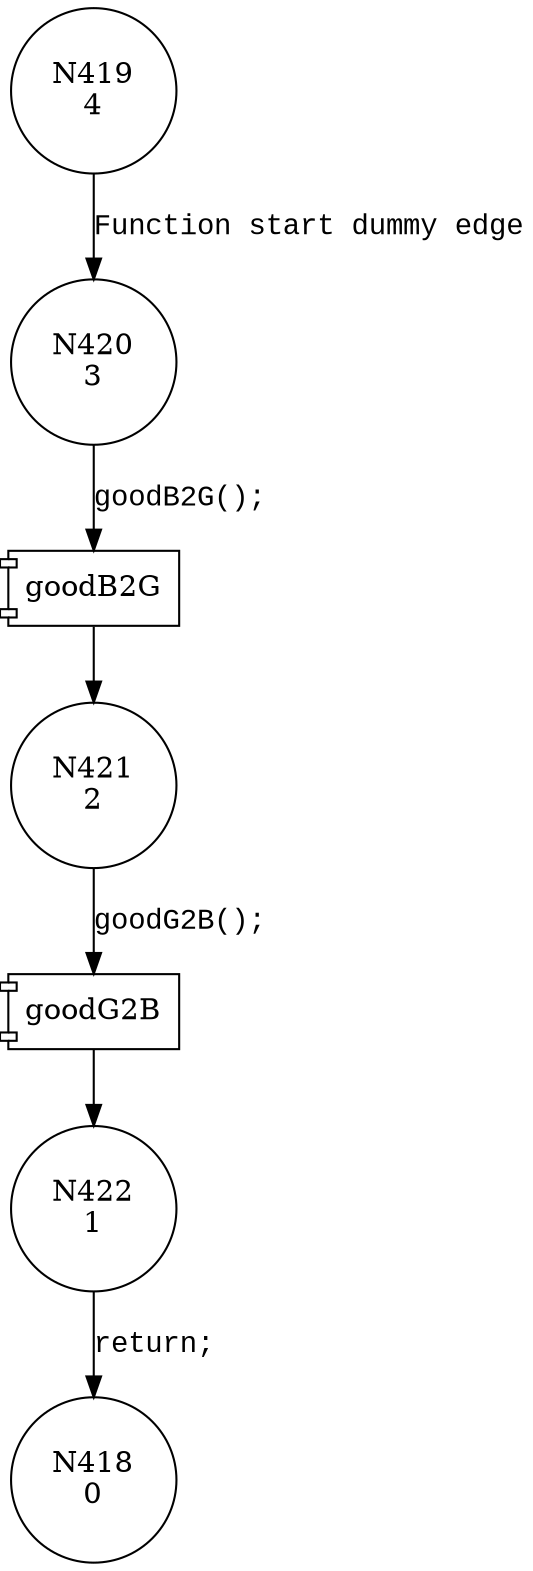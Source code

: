 digraph CWE124_Buffer_Underwrite__CWE839_fgets_42_good {
420 [shape="circle" label="N420\n3"]
421 [shape="circle" label="N421\n2"]
422 [shape="circle" label="N422\n1"]
419 [shape="circle" label="N419\n4"]
418 [shape="circle" label="N418\n0"]
100026 [shape="component" label="goodB2G"]
420 -> 100026 [label="goodB2G();" fontname="Courier New"]
100026 -> 421 [label="" fontname="Courier New"]
100027 [shape="component" label="goodG2B"]
421 -> 100027 [label="goodG2B();" fontname="Courier New"]
100027 -> 422 [label="" fontname="Courier New"]
419 -> 420 [label="Function start dummy edge" fontname="Courier New"]
422 -> 418 [label="return;" fontname="Courier New"]
}